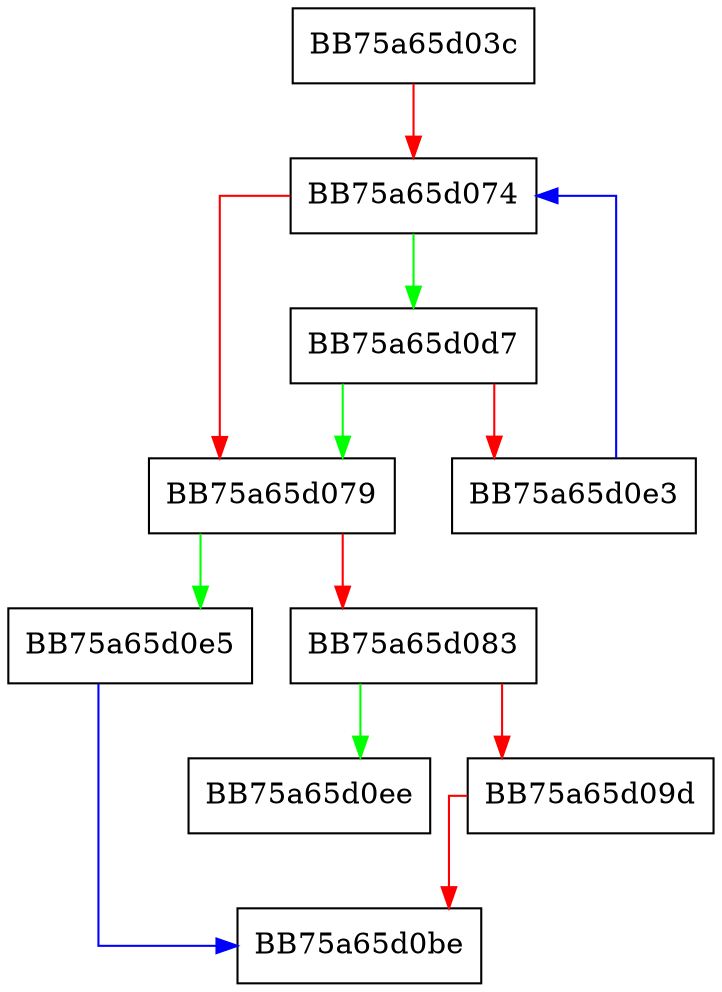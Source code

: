 digraph tdt_get_error_string {
  node [shape="box"];
  graph [splines=ortho];
  BB75a65d03c -> BB75a65d074 [color="red"];
  BB75a65d074 -> BB75a65d0d7 [color="green"];
  BB75a65d074 -> BB75a65d079 [color="red"];
  BB75a65d079 -> BB75a65d0e5 [color="green"];
  BB75a65d079 -> BB75a65d083 [color="red"];
  BB75a65d083 -> BB75a65d0ee [color="green"];
  BB75a65d083 -> BB75a65d09d [color="red"];
  BB75a65d09d -> BB75a65d0be [color="red"];
  BB75a65d0d7 -> BB75a65d079 [color="green"];
  BB75a65d0d7 -> BB75a65d0e3 [color="red"];
  BB75a65d0e3 -> BB75a65d074 [color="blue"];
  BB75a65d0e5 -> BB75a65d0be [color="blue"];
}